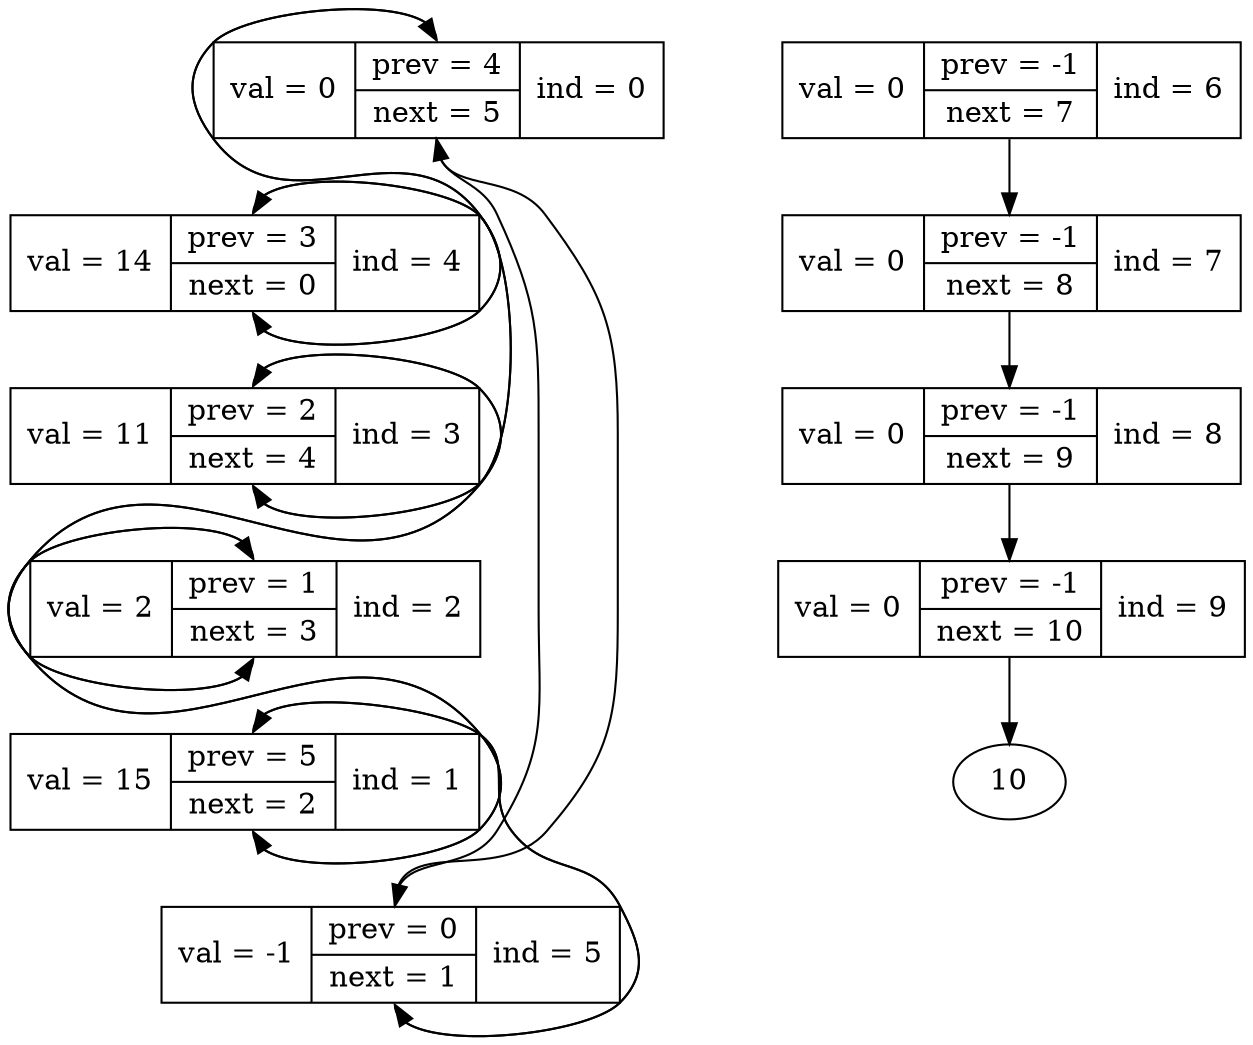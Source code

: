 digraph G{
0[shape=record,label=" val = 0 | {<prev> prev = 4 | <next> next = 5} | ind = 0" ];
1[shape=record,label=" val = 15 | {<prev> prev = 5 | <next> next = 2} | ind = 1" ];
2[shape=record,label=" val = 2 | {<prev> prev = 1 | <next> next = 3} | ind = 2" ];
3[shape=record,label=" val = 11 | {<prev> prev = 2 | <next> next = 4} | ind = 3" ];
4[shape=record,label=" val = 14 | {<prev> prev = 3 | <next> next = 0} | ind = 4" ];
5[shape=record,label=" val = -1 | {<prev> prev = 0 | <next> next = 1} | ind = 5" ];
6[shape=record,label=" val = 0 | {<prev> prev = -1 | <next> next = 7} | ind = 6" ];
7[shape=record,label=" val = 0 | {<prev> prev = -1 | <next> next = 8} | ind = 7" ];
8[shape=record,label=" val = 0 | {<prev> prev = -1 | <next> next = 9} | ind = 8" ];
9[shape=record,label=" val = 0 | {<prev> prev = -1 | <next> next = 10} | ind = 9" ];
0:<next> -> 5:<prev>
0:<prev> -> 4:<next>
1:<next> -> 2:<prev>
1:<prev> -> 5:<next>
2:<next> -> 3:<prev>
2:<prev> -> 1:<next>
3:<next> -> 4:<prev>
3:<prev> -> 2:<next>
4:<next> -> 0:<prev>
4:<prev> -> 3:<next>
5:<next> -> 1:<prev>
5:<prev> -> 0:<next>
6:<next> -> 7:<prev>
7:<next> -> 8:<prev>
8:<next> -> 9:<prev>
9:<next> -> 10:<prev>
}
